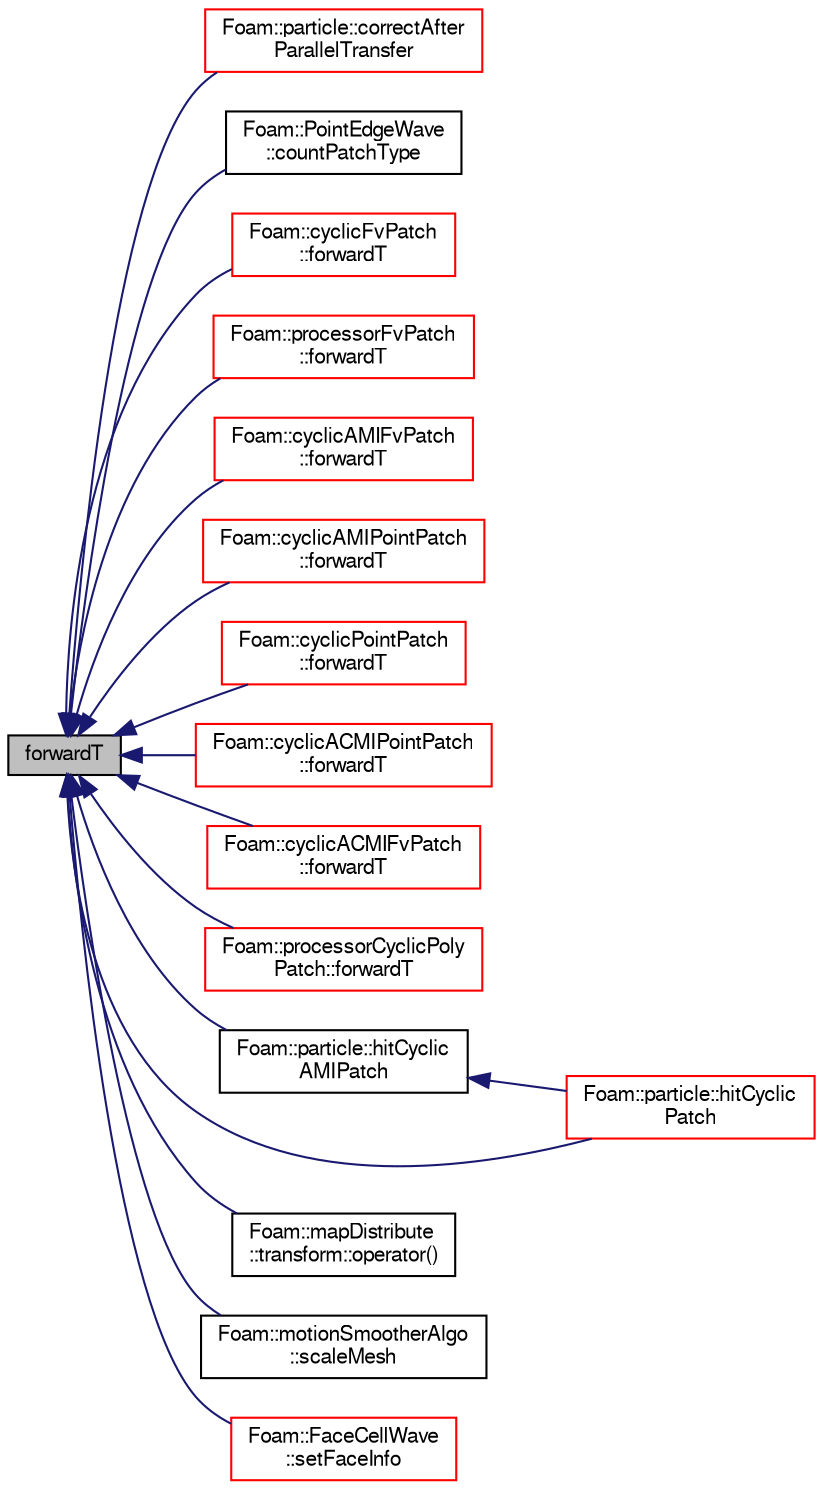 digraph "forwardT"
{
  bgcolor="transparent";
  edge [fontname="FreeSans",fontsize="10",labelfontname="FreeSans",labelfontsize="10"];
  node [fontname="FreeSans",fontsize="10",shape=record];
  rankdir="LR";
  Node592 [label="forwardT",height=0.2,width=0.4,color="black", fillcolor="grey75", style="filled", fontcolor="black"];
  Node592 -> Node593 [dir="back",color="midnightblue",fontsize="10",style="solid",fontname="FreeSans"];
  Node593 [label="Foam::particle::correctAfter\lParallelTransfer",height=0.2,width=0.4,color="red",URL="$a23586.html#abf3eaa39fbf239fede9c5c4af58c851d",tooltip="Convert processor patch addressing to the global equivalents. "];
  Node592 -> Node596 [dir="back",color="midnightblue",fontsize="10",style="solid",fontname="FreeSans"];
  Node596 [label="Foam::PointEdgeWave\l::countPatchType",height=0.2,width=0.4,color="black",URL="$a24858.html#a774d50194a0ab5809347d4eb20808ff6"];
  Node592 -> Node597 [dir="back",color="midnightblue",fontsize="10",style="solid",fontname="FreeSans"];
  Node597 [label="Foam::cyclicFvPatch\l::forwardT",height=0.2,width=0.4,color="red",URL="$a22802.html#ae135c648b81be5732b7634127e41608d",tooltip="Return face transformation tensor. "];
  Node592 -> Node599 [dir="back",color="midnightblue",fontsize="10",style="solid",fontname="FreeSans"];
  Node599 [label="Foam::processorFvPatch\l::forwardT",height=0.2,width=0.4,color="red",URL="$a22826.html#ae135c648b81be5732b7634127e41608d",tooltip="Return face transformation tensor. "];
  Node592 -> Node601 [dir="back",color="midnightblue",fontsize="10",style="solid",fontname="FreeSans"];
  Node601 [label="Foam::cyclicAMIFvPatch\l::forwardT",height=0.2,width=0.4,color="red",URL="$a22810.html#ae135c648b81be5732b7634127e41608d",tooltip="Return face transformation tensor. "];
  Node592 -> Node603 [dir="back",color="midnightblue",fontsize="10",style="solid",fontname="FreeSans"];
  Node603 [label="Foam::cyclicAMIPointPatch\l::forwardT",height=0.2,width=0.4,color="red",URL="$a24938.html#aadc2a1e7456b137f36c514df38c9e0b7",tooltip="Return face transformation tensor. "];
  Node592 -> Node605 [dir="back",color="midnightblue",fontsize="10",style="solid",fontname="FreeSans"];
  Node605 [label="Foam::cyclicPointPatch\l::forwardT",height=0.2,width=0.4,color="red",URL="$a27278.html#aadc2a1e7456b137f36c514df38c9e0b7",tooltip="Return face transformation tensor. "];
  Node592 -> Node607 [dir="back",color="midnightblue",fontsize="10",style="solid",fontname="FreeSans"];
  Node607 [label="Foam::cyclicACMIPointPatch\l::forwardT",height=0.2,width=0.4,color="red",URL="$a24918.html#aadc2a1e7456b137f36c514df38c9e0b7",tooltip="Return face transformation tensor. "];
  Node592 -> Node609 [dir="back",color="midnightblue",fontsize="10",style="solid",fontname="FreeSans"];
  Node609 [label="Foam::cyclicACMIFvPatch\l::forwardT",height=0.2,width=0.4,color="red",URL="$a22806.html#ae135c648b81be5732b7634127e41608d",tooltip="Return face transformation tensor. "];
  Node592 -> Node611 [dir="back",color="midnightblue",fontsize="10",style="solid",fontname="FreeSans"];
  Node611 [label="Foam::processorCyclicPoly\lPatch::forwardT",height=0.2,width=0.4,color="red",URL="$a27458.html#ae135c648b81be5732b7634127e41608d",tooltip="Return face transformation tensor. "];
  Node592 -> Node620 [dir="back",color="midnightblue",fontsize="10",style="solid",fontname="FreeSans"];
  Node620 [label="Foam::particle::hitCyclic\lAMIPatch",height=0.2,width=0.4,color="black",URL="$a23586.html#abaea6c8eb54b7d822b150b9aef01f181",tooltip="Overridable function to handle the particle hitting a cyclicAMIPatch. "];
  Node620 -> Node621 [dir="back",color="midnightblue",fontsize="10",style="solid",fontname="FreeSans"];
  Node621 [label="Foam::particle::hitCyclic\lPatch",height=0.2,width=0.4,color="red",URL="$a23586.html#a18d4a8f6e9443b58d4ba678034d03d19",tooltip="Overridable function to handle the particle hitting a cyclicPatch. "];
  Node592 -> Node621 [dir="back",color="midnightblue",fontsize="10",style="solid",fontname="FreeSans"];
  Node592 -> Node627 [dir="back",color="midnightblue",fontsize="10",style="solid",fontname="FreeSans"];
  Node627 [label="Foam::mapDistribute\l::transform::operator()",height=0.2,width=0.4,color="black",URL="$a27366.html#a7f53f44ba12b1a31865391b2142a0886",tooltip="Transform patch-based field. "];
  Node592 -> Node628 [dir="back",color="midnightblue",fontsize="10",style="solid",fontname="FreeSans"];
  Node628 [label="Foam::motionSmootherAlgo\l::scaleMesh",height=0.2,width=0.4,color="black",URL="$a21550.html#a32bff44040e6dbc2f185cba89bcacd6d",tooltip="Move mesh with externally provided mesh constraints. "];
  Node592 -> Node629 [dir="back",color="midnightblue",fontsize="10",style="solid",fontname="FreeSans"];
  Node629 [label="Foam::FaceCellWave\l::setFaceInfo",height=0.2,width=0.4,color="red",URL="$a24814.html#a4dfc64d9c6a80650006ac5ab728f95b0",tooltip="Set initial changed faces. "];
}
